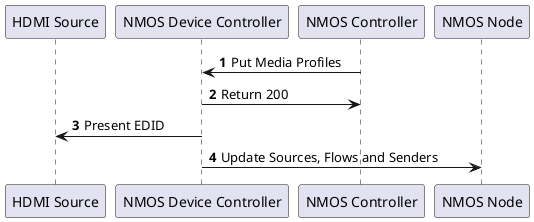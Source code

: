 @startuml
autonumber
skinparam BoxPadding 10

participant "HDMI Source"
participant "NMOS Device Controller"
participant "NMOS Controller"

"NMOS Controller" -> "NMOS Device Controller": Put Media Profiles
"NMOS Controller" <- "NMOS Device Controller": Return 200
"HDMI Source" <- "NMOS Device Controller": Present EDID
"NMOS Device Controller" -> "NMOS Node": Update Sources, Flows and Senders
@enduml
